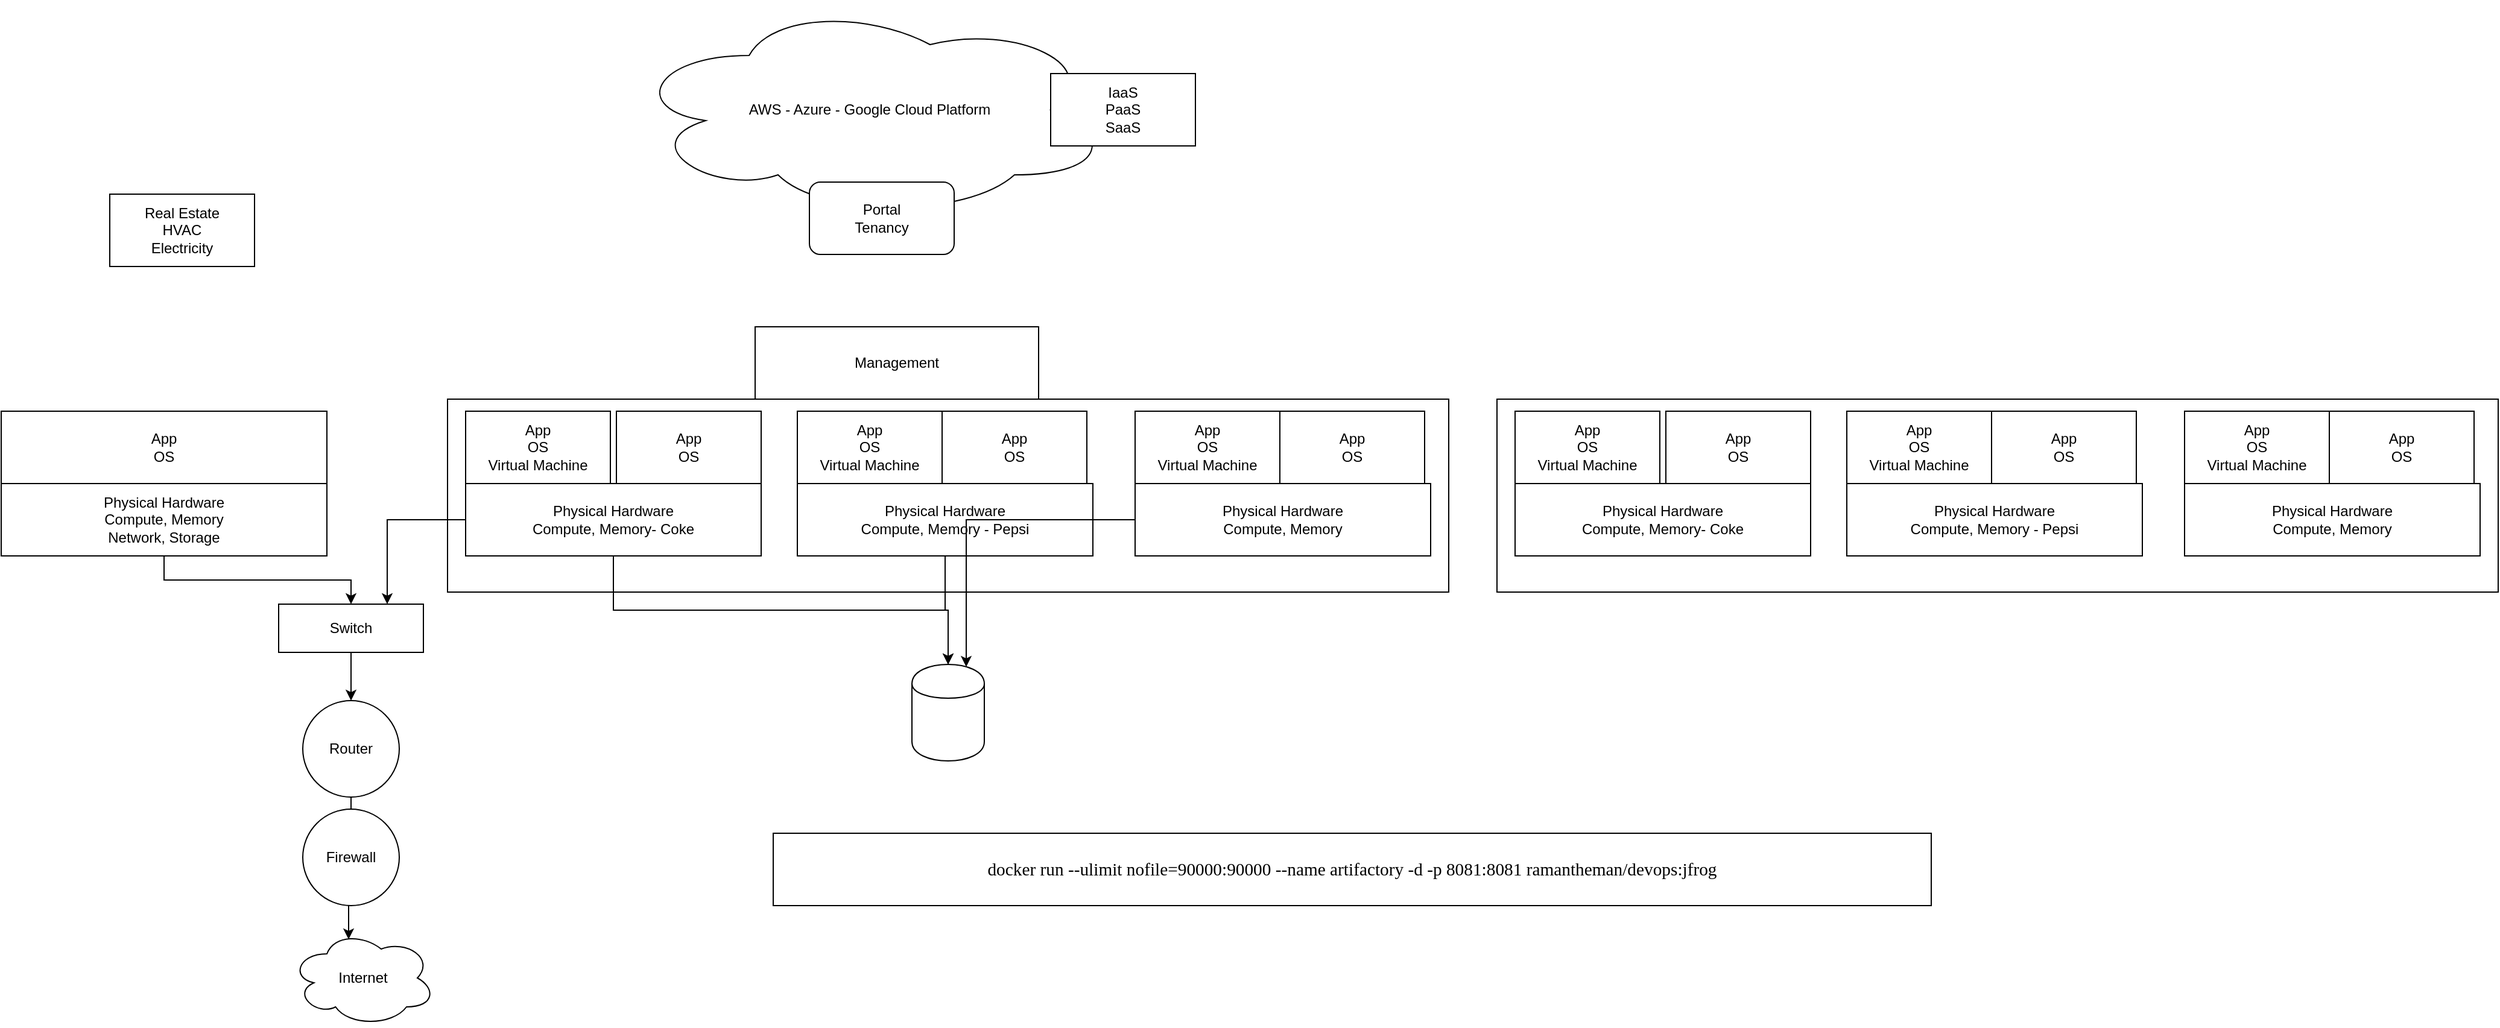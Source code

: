 <mxfile version="13.6.5" type="github" pages="6"><diagram id="hErUgA0OF6vV7PT3IgHR" name="Page-1"><mxGraphModel dx="2066" dy="1140" grid="1" gridSize="10" guides="1" tooltips="1" connect="1" arrows="1" fold="1" page="1" pageScale="1" pageWidth="850" pageHeight="1100" math="0" shadow="0"><root><mxCell id="0"/><mxCell id="1" parent="0"/><mxCell id="p-9dh515aPtFwTLgRzIb-23" value="" style="rounded=0;whiteSpace=wrap;html=1;" parent="1" vertex="1"><mxGeometry x="410" y="350" width="830" height="160" as="geometry"/></mxCell><mxCell id="p-9dh515aPtFwTLgRzIb-1" value="App&lt;br&gt;OS" style="rounded=0;whiteSpace=wrap;html=1;" parent="1" vertex="1"><mxGeometry x="40" y="360" width="270" height="60" as="geometry"/></mxCell><mxCell id="p-9dh515aPtFwTLgRzIb-10" style="edgeStyle=orthogonalEdgeStyle;rounded=0;orthogonalLoop=1;jettySize=auto;html=1;exitX=0.5;exitY=1;exitDx=0;exitDy=0;" parent="1" source="p-9dh515aPtFwTLgRzIb-2" target="p-9dh515aPtFwTLgRzIb-4" edge="1"><mxGeometry relative="1" as="geometry"/></mxCell><mxCell id="p-9dh515aPtFwTLgRzIb-2" value="Physical Hardware&lt;br&gt;Compute, Memory&lt;br&gt;Network, Storage" style="rounded=0;whiteSpace=wrap;html=1;" parent="1" vertex="1"><mxGeometry x="40" y="420" width="270" height="60" as="geometry"/></mxCell><mxCell id="p-9dh515aPtFwTLgRzIb-11" style="edgeStyle=orthogonalEdgeStyle;rounded=0;orthogonalLoop=1;jettySize=auto;html=1;entryX=0.75;entryY=0;entryDx=0;entryDy=0;" parent="1" source="p-9dh515aPtFwTLgRzIb-3" target="p-9dh515aPtFwTLgRzIb-4" edge="1"><mxGeometry relative="1" as="geometry"/></mxCell><mxCell id="p-9dh515aPtFwTLgRzIb-25" style="edgeStyle=orthogonalEdgeStyle;rounded=0;orthogonalLoop=1;jettySize=auto;html=1;exitX=0.5;exitY=1;exitDx=0;exitDy=0;" parent="1" source="p-9dh515aPtFwTLgRzIb-3" target="p-9dh515aPtFwTLgRzIb-24" edge="1"><mxGeometry relative="1" as="geometry"/></mxCell><mxCell id="p-9dh515aPtFwTLgRzIb-3" value="Physical Hardware&lt;br&gt;Compute, Memory- Coke" style="rounded=0;whiteSpace=wrap;html=1;" parent="1" vertex="1"><mxGeometry x="425" y="420" width="245" height="60" as="geometry"/></mxCell><mxCell id="p-9dh515aPtFwTLgRzIb-7" style="edgeStyle=orthogonalEdgeStyle;rounded=0;orthogonalLoop=1;jettySize=auto;html=1;exitX=0.5;exitY=1;exitDx=0;exitDy=0;entryX=0.5;entryY=0;entryDx=0;entryDy=0;" parent="1" source="p-9dh515aPtFwTLgRzIb-4" target="p-9dh515aPtFwTLgRzIb-5" edge="1"><mxGeometry relative="1" as="geometry"/></mxCell><mxCell id="p-9dh515aPtFwTLgRzIb-4" value="Switch" style="rounded=0;whiteSpace=wrap;html=1;" parent="1" vertex="1"><mxGeometry x="270" y="520" width="120" height="40" as="geometry"/></mxCell><mxCell id="p-9dh515aPtFwTLgRzIb-8" style="edgeStyle=orthogonalEdgeStyle;rounded=0;orthogonalLoop=1;jettySize=auto;html=1;exitX=0.5;exitY=1;exitDx=0;exitDy=0;entryX=0.4;entryY=0.1;entryDx=0;entryDy=0;entryPerimeter=0;" parent="1" source="p-9dh515aPtFwTLgRzIb-5" target="p-9dh515aPtFwTLgRzIb-6" edge="1"><mxGeometry relative="1" as="geometry"/></mxCell><mxCell id="p-9dh515aPtFwTLgRzIb-5" value="Router" style="ellipse;whiteSpace=wrap;html=1;aspect=fixed;" parent="1" vertex="1"><mxGeometry x="290" y="600" width="80" height="80" as="geometry"/></mxCell><mxCell id="p-9dh515aPtFwTLgRzIb-6" value="Internet" style="ellipse;shape=cloud;whiteSpace=wrap;html=1;" parent="1" vertex="1"><mxGeometry x="280" y="790" width="120" height="80" as="geometry"/></mxCell><mxCell id="p-9dh515aPtFwTLgRzIb-9" value="Firewall" style="ellipse;whiteSpace=wrap;html=1;aspect=fixed;" parent="1" vertex="1"><mxGeometry x="290" y="690" width="80" height="80" as="geometry"/></mxCell><mxCell id="p-9dh515aPtFwTLgRzIb-12" value="App&lt;br&gt;OS&lt;br&gt;Virtual Machine" style="rounded=0;whiteSpace=wrap;html=1;" parent="1" vertex="1"><mxGeometry x="425" y="360" width="120" height="60" as="geometry"/></mxCell><mxCell id="p-9dh515aPtFwTLgRzIb-14" value="App&lt;br&gt;OS" style="rounded=0;whiteSpace=wrap;html=1;" parent="1" vertex="1"><mxGeometry x="550" y="360" width="120" height="60" as="geometry"/></mxCell><mxCell id="p-9dh515aPtFwTLgRzIb-15" value="Real Estate&lt;br&gt;HVAC&lt;br&gt;Electricity" style="rounded=0;whiteSpace=wrap;html=1;" parent="1" vertex="1"><mxGeometry x="130" y="180" width="120" height="60" as="geometry"/></mxCell><mxCell id="p-9dh515aPtFwTLgRzIb-16" value="Management" style="rounded=0;whiteSpace=wrap;html=1;" parent="1" vertex="1"><mxGeometry x="665" y="290" width="235" height="60" as="geometry"/></mxCell><mxCell id="p-9dh515aPtFwTLgRzIb-26" style="edgeStyle=orthogonalEdgeStyle;rounded=0;orthogonalLoop=1;jettySize=auto;html=1;entryX=0.5;entryY=0;entryDx=0;entryDy=0;" parent="1" source="p-9dh515aPtFwTLgRzIb-17" target="p-9dh515aPtFwTLgRzIb-24" edge="1"><mxGeometry relative="1" as="geometry"/></mxCell><mxCell id="p-9dh515aPtFwTLgRzIb-17" value="Physical Hardware&lt;br&gt;Compute, Memory - Pepsi" style="rounded=0;whiteSpace=wrap;html=1;" parent="1" vertex="1"><mxGeometry x="700" y="420" width="245" height="60" as="geometry"/></mxCell><mxCell id="p-9dh515aPtFwTLgRzIb-18" value="App&lt;br&gt;OS&lt;br&gt;Virtual Machine" style="rounded=0;whiteSpace=wrap;html=1;" parent="1" vertex="1"><mxGeometry x="700" y="360" width="120" height="60" as="geometry"/></mxCell><mxCell id="p-9dh515aPtFwTLgRzIb-19" value="App&lt;br&gt;OS" style="rounded=0;whiteSpace=wrap;html=1;" parent="1" vertex="1"><mxGeometry x="820" y="360" width="120" height="60" as="geometry"/></mxCell><mxCell id="p-9dh515aPtFwTLgRzIb-27" style="edgeStyle=orthogonalEdgeStyle;rounded=0;orthogonalLoop=1;jettySize=auto;html=1;entryX=0.75;entryY=0.025;entryDx=0;entryDy=0;entryPerimeter=0;" parent="1" source="p-9dh515aPtFwTLgRzIb-20" target="p-9dh515aPtFwTLgRzIb-24" edge="1"><mxGeometry relative="1" as="geometry"/></mxCell><mxCell id="p-9dh515aPtFwTLgRzIb-20" value="Physical Hardware&lt;br&gt;Compute, Memory" style="rounded=0;whiteSpace=wrap;html=1;" parent="1" vertex="1"><mxGeometry x="980" y="420" width="245" height="60" as="geometry"/></mxCell><mxCell id="p-9dh515aPtFwTLgRzIb-21" value="App&lt;br&gt;OS&lt;br&gt;Virtual Machine" style="rounded=0;whiteSpace=wrap;html=1;" parent="1" vertex="1"><mxGeometry x="980" y="360" width="120" height="60" as="geometry"/></mxCell><mxCell id="p-9dh515aPtFwTLgRzIb-22" value="App&lt;br&gt;OS" style="rounded=0;whiteSpace=wrap;html=1;" parent="1" vertex="1"><mxGeometry x="1100" y="360" width="120" height="60" as="geometry"/></mxCell><mxCell id="p-9dh515aPtFwTLgRzIb-24" value="" style="shape=cylinder;whiteSpace=wrap;html=1;boundedLbl=1;backgroundOutline=1;" parent="1" vertex="1"><mxGeometry x="795" y="570" width="60" height="80" as="geometry"/></mxCell><mxCell id="p-9dh515aPtFwTLgRzIb-29" value="AWS - Azure - Google Cloud Platform" style="ellipse;shape=cloud;whiteSpace=wrap;html=1;" parent="1" vertex="1"><mxGeometry x="560" y="20" width="400" height="180" as="geometry"/></mxCell><mxCell id="p-9dh515aPtFwTLgRzIb-30" value="Portal&lt;br&gt;Tenancy" style="rounded=1;whiteSpace=wrap;html=1;" parent="1" vertex="1"><mxGeometry x="710" y="170" width="120" height="60" as="geometry"/></mxCell><mxCell id="p-9dh515aPtFwTLgRzIb-31" value="IaaS&lt;br&gt;PaaS&lt;br&gt;SaaS" style="rounded=0;whiteSpace=wrap;html=1;" parent="1" vertex="1"><mxGeometry x="910" y="80" width="120" height="60" as="geometry"/></mxCell><mxCell id="p-9dh515aPtFwTLgRzIb-32" value="" style="rounded=0;whiteSpace=wrap;html=1;" parent="1" vertex="1"><mxGeometry x="1280" y="350" width="830" height="160" as="geometry"/></mxCell><mxCell id="p-9dh515aPtFwTLgRzIb-33" value="Physical Hardware&lt;br&gt;Compute, Memory- Coke" style="rounded=0;whiteSpace=wrap;html=1;" parent="1" vertex="1"><mxGeometry x="1295" y="420" width="245" height="60" as="geometry"/></mxCell><mxCell id="p-9dh515aPtFwTLgRzIb-34" value="App&lt;br&gt;OS&lt;br&gt;Virtual Machine" style="rounded=0;whiteSpace=wrap;html=1;" parent="1" vertex="1"><mxGeometry x="1295" y="360" width="120" height="60" as="geometry"/></mxCell><mxCell id="p-9dh515aPtFwTLgRzIb-35" value="App&lt;br&gt;OS" style="rounded=0;whiteSpace=wrap;html=1;" parent="1" vertex="1"><mxGeometry x="1420" y="360" width="120" height="60" as="geometry"/></mxCell><mxCell id="p-9dh515aPtFwTLgRzIb-36" value="Physical Hardware&lt;br&gt;Compute, Memory - Pepsi" style="rounded=0;whiteSpace=wrap;html=1;" parent="1" vertex="1"><mxGeometry x="1570" y="420" width="245" height="60" as="geometry"/></mxCell><mxCell id="p-9dh515aPtFwTLgRzIb-37" value="App&lt;br&gt;OS&lt;br&gt;Virtual Machine" style="rounded=0;whiteSpace=wrap;html=1;" parent="1" vertex="1"><mxGeometry x="1570" y="360" width="120" height="60" as="geometry"/></mxCell><mxCell id="p-9dh515aPtFwTLgRzIb-38" value="App&lt;br&gt;OS" style="rounded=0;whiteSpace=wrap;html=1;" parent="1" vertex="1"><mxGeometry x="1690" y="360" width="120" height="60" as="geometry"/></mxCell><mxCell id="p-9dh515aPtFwTLgRzIb-39" value="Physical Hardware&lt;br&gt;Compute, Memory" style="rounded=0;whiteSpace=wrap;html=1;" parent="1" vertex="1"><mxGeometry x="1850" y="420" width="245" height="60" as="geometry"/></mxCell><mxCell id="p-9dh515aPtFwTLgRzIb-40" value="App&lt;br&gt;OS&lt;br&gt;Virtual Machine" style="rounded=0;whiteSpace=wrap;html=1;" parent="1" vertex="1"><mxGeometry x="1850" y="360" width="120" height="60" as="geometry"/></mxCell><mxCell id="p-9dh515aPtFwTLgRzIb-41" value="App&lt;br&gt;OS" style="rounded=0;whiteSpace=wrap;html=1;" parent="1" vertex="1"><mxGeometry x="1970" y="360" width="120" height="60" as="geometry"/></mxCell><mxCell id="p-9dh515aPtFwTLgRzIb-43" value="&lt;span style=&quot;font-family: &amp;#34;calibri&amp;#34; ; font-size: 14.667px&quot;&gt;docker&amp;nbsp;&lt;/span&gt;&lt;span style=&quot;font-family: &amp;#34;calibri&amp;#34; ; font-size: 14.667px&quot;&gt;run --ulimit nofile=90000:90000 --name artifactory -d -p 8081:8081&amp;nbsp;&lt;/span&gt;&lt;span style=&quot;font-family: &amp;#34;calibri&amp;#34; ; font-size: 14.667px&quot;&gt;ramantheman/devops:jfrog&lt;/span&gt;" style="rounded=0;whiteSpace=wrap;html=1;" parent="1" vertex="1"><mxGeometry x="680" y="710" width="960" height="60" as="geometry"/></mxCell></root></mxGraphModel></diagram><diagram id="g-gGPq0TdFqWkn8lcDq0" name="Page-2"><mxGraphModel dx="2560" dy="1054" grid="1" gridSize="10" guides="1" tooltips="1" connect="1" arrows="1" fold="1" page="1" pageScale="1" pageWidth="850" pageHeight="1100" math="0" shadow="0"><root><mxCell id="YbTj4YX2dYeVcHhDpEvQ-0"/><mxCell id="YbTj4YX2dYeVcHhDpEvQ-1" parent="YbTj4YX2dYeVcHhDpEvQ-0"/><mxCell id="iGESJV-RB1X6hPxw5xIK-0" style="edgeStyle=orthogonalEdgeStyle;rounded=0;orthogonalLoop=1;jettySize=auto;html=1;entryX=0.875;entryY=0.5;entryDx=0;entryDy=0;entryPerimeter=0;" parent="YbTj4YX2dYeVcHhDpEvQ-1" source="YbTj4YX2dYeVcHhDpEvQ-36" target="BYOV5wRP17m5B83MlhJc-16" edge="1"><mxGeometry relative="1" as="geometry"/></mxCell><mxCell id="YbTj4YX2dYeVcHhDpEvQ-36" value="&lt;br&gt;&lt;br&gt;&lt;br&gt;Blueprint&lt;br&gt;&lt;br&gt;&lt;br&gt;&lt;br&gt;&lt;br&gt;&lt;br&gt;&lt;br&gt;&lt;br&gt;&lt;br&gt;&lt;br&gt;&lt;br&gt;&lt;br&gt;&lt;br&gt;&lt;br&gt;&lt;br&gt;&lt;br&gt;&lt;br&gt;&lt;br&gt;&lt;br&gt;&lt;br&gt;&lt;br&gt;&lt;br&gt;" style="rounded=0;whiteSpace=wrap;html=1;" parent="YbTj4YX2dYeVcHhDpEvQ-1" vertex="1"><mxGeometry x="-80" y="230" width="710" height="290" as="geometry"/></mxCell><mxCell id="YbTj4YX2dYeVcHhDpEvQ-10" style="edgeStyle=orthogonalEdgeStyle;rounded=0;orthogonalLoop=1;jettySize=auto;html=1;" parent="YbTj4YX2dYeVcHhDpEvQ-1" source="YbTj4YX2dYeVcHhDpEvQ-2" target="YbTj4YX2dYeVcHhDpEvQ-5" edge="1"><mxGeometry relative="1" as="geometry"/></mxCell><mxCell id="YbTj4YX2dYeVcHhDpEvQ-2" value="Physical Server" style="rounded=0;whiteSpace=wrap;html=1;" parent="YbTj4YX2dYeVcHhDpEvQ-1" vertex="1"><mxGeometry x="160" y="520" width="210" height="60" as="geometry"/></mxCell><mxCell id="YbTj4YX2dYeVcHhDpEvQ-3" value="Hypervisor (ESXi, KVM, Hyper-V)&lt;br&gt;&lt;br&gt;&lt;br&gt;&lt;br&gt;&lt;br&gt;&lt;br&gt;" style="rounded=0;whiteSpace=wrap;html=1;" parent="YbTj4YX2dYeVcHhDpEvQ-1" vertex="1"><mxGeometry x="70" y="390" width="390" height="130" as="geometry"/></mxCell><mxCell id="YbTj4YX2dYeVcHhDpEvQ-13" style="edgeStyle=orthogonalEdgeStyle;rounded=0;orthogonalLoop=1;jettySize=auto;html=1;entryX=0.5;entryY=0;entryDx=0;entryDy=0;" parent="YbTj4YX2dYeVcHhDpEvQ-1" source="YbTj4YX2dYeVcHhDpEvQ-4" target="YbTj4YX2dYeVcHhDpEvQ-9" edge="1"><mxGeometry relative="1" as="geometry"/></mxCell><mxCell id="YbTj4YX2dYeVcHhDpEvQ-21" style="edgeStyle=orthogonalEdgeStyle;rounded=0;orthogonalLoop=1;jettySize=auto;html=1;exitX=1;exitY=0.5;exitDx=0;exitDy=0;entryX=0;entryY=0.5;entryDx=0;entryDy=0;" parent="YbTj4YX2dYeVcHhDpEvQ-1" source="YbTj4YX2dYeVcHhDpEvQ-4" target="YbTj4YX2dYeVcHhDpEvQ-11" edge="1"><mxGeometry relative="1" as="geometry"/></mxCell><mxCell id="YbTj4YX2dYeVcHhDpEvQ-23" style="edgeStyle=orthogonalEdgeStyle;rounded=0;orthogonalLoop=1;jettySize=auto;html=1;exitX=0.5;exitY=0;exitDx=0;exitDy=0;entryX=0.558;entryY=-0.011;entryDx=0;entryDy=0;entryPerimeter=0;" parent="YbTj4YX2dYeVcHhDpEvQ-1" source="YbTj4YX2dYeVcHhDpEvQ-4" target="YbTj4YX2dYeVcHhDpEvQ-12" edge="1"><mxGeometry relative="1" as="geometry"/></mxCell><mxCell id="YbTj4YX2dYeVcHhDpEvQ-4" value="Web VM&lt;br&gt;&lt;br&gt;VLAN 10" style="rounded=0;whiteSpace=wrap;html=1;" parent="YbTj4YX2dYeVcHhDpEvQ-1" vertex="1"><mxGeometry x="50" y="280" width="120" height="90" as="geometry"/></mxCell><mxCell id="YbTj4YX2dYeVcHhDpEvQ-7" style="edgeStyle=orthogonalEdgeStyle;rounded=0;orthogonalLoop=1;jettySize=auto;html=1;exitX=0.5;exitY=1;exitDx=0;exitDy=0;entryX=0.5;entryY=0;entryDx=0;entryDy=0;" parent="YbTj4YX2dYeVcHhDpEvQ-1" source="YbTj4YX2dYeVcHhDpEvQ-5" target="YbTj4YX2dYeVcHhDpEvQ-6" edge="1"><mxGeometry relative="1" as="geometry"/></mxCell><mxCell id="YbTj4YX2dYeVcHhDpEvQ-5" value="Physical Switch" style="rounded=0;whiteSpace=wrap;html=1;" parent="YbTj4YX2dYeVcHhDpEvQ-1" vertex="1"><mxGeometry x="160" y="630" width="420" height="60" as="geometry"/></mxCell><mxCell id="YbTj4YX2dYeVcHhDpEvQ-6" value="Router&lt;br&gt;FW Module" style="ellipse;whiteSpace=wrap;html=1;aspect=fixed;" parent="YbTj4YX2dYeVcHhDpEvQ-1" vertex="1"><mxGeometry x="330" y="730" width="80" height="80" as="geometry"/></mxCell><mxCell id="YbTj4YX2dYeVcHhDpEvQ-19" style="edgeStyle=orthogonalEdgeStyle;rounded=0;orthogonalLoop=1;jettySize=auto;html=1;exitX=0.5;exitY=0;exitDx=0;exitDy=0;entryX=0.5;entryY=1;entryDx=0;entryDy=0;" parent="YbTj4YX2dYeVcHhDpEvQ-1" source="YbTj4YX2dYeVcHhDpEvQ-8" target="YbTj4YX2dYeVcHhDpEvQ-6" edge="1"><mxGeometry relative="1" as="geometry"/></mxCell><mxCell id="YbTj4YX2dYeVcHhDpEvQ-26" style="edgeStyle=orthogonalEdgeStyle;rounded=0;orthogonalLoop=1;jettySize=auto;html=1;" parent="YbTj4YX2dYeVcHhDpEvQ-1" source="YbTj4YX2dYeVcHhDpEvQ-8" target="YbTj4YX2dYeVcHhDpEvQ-25" edge="1"><mxGeometry relative="1" as="geometry"/></mxCell><mxCell id="YbTj4YX2dYeVcHhDpEvQ-8" value="Firewall" style="ellipse;whiteSpace=wrap;html=1;aspect=fixed;" parent="YbTj4YX2dYeVcHhDpEvQ-1" vertex="1"><mxGeometry x="330" y="840" width="80" height="80" as="geometry"/></mxCell><mxCell id="YbTj4YX2dYeVcHhDpEvQ-9" value="vSwitches&lt;br&gt;VLANs" style="rounded=0;whiteSpace=wrap;html=1;" parent="YbTj4YX2dYeVcHhDpEvQ-1" vertex="1"><mxGeometry x="120" y="450" width="120" height="60" as="geometry"/></mxCell><mxCell id="YbTj4YX2dYeVcHhDpEvQ-15" style="edgeStyle=orthogonalEdgeStyle;rounded=0;orthogonalLoop=1;jettySize=auto;html=1;entryX=0.75;entryY=0;entryDx=0;entryDy=0;" parent="YbTj4YX2dYeVcHhDpEvQ-1" source="YbTj4YX2dYeVcHhDpEvQ-11" target="YbTj4YX2dYeVcHhDpEvQ-9" edge="1"><mxGeometry relative="1" as="geometry"/></mxCell><mxCell id="YbTj4YX2dYeVcHhDpEvQ-22" style="edgeStyle=orthogonalEdgeStyle;rounded=0;orthogonalLoop=1;jettySize=auto;html=1;exitX=1;exitY=0.5;exitDx=0;exitDy=0;entryX=0;entryY=0.5;entryDx=0;entryDy=0;" parent="YbTj4YX2dYeVcHhDpEvQ-1" source="YbTj4YX2dYeVcHhDpEvQ-11" target="YbTj4YX2dYeVcHhDpEvQ-12" edge="1"><mxGeometry relative="1" as="geometry"/></mxCell><mxCell id="YbTj4YX2dYeVcHhDpEvQ-11" value="App VM&lt;br&gt;&lt;br&gt;VLAN 11" style="rounded=0;whiteSpace=wrap;html=1;" parent="YbTj4YX2dYeVcHhDpEvQ-1" vertex="1"><mxGeometry x="210" y="290" width="120" height="90" as="geometry"/></mxCell><mxCell id="YbTj4YX2dYeVcHhDpEvQ-12" value="DB VM&lt;br&gt;&lt;br&gt;VLAN 12" style="rounded=0;whiteSpace=wrap;html=1;" parent="YbTj4YX2dYeVcHhDpEvQ-1" vertex="1"><mxGeometry x="360" y="290" width="120" height="90" as="geometry"/></mxCell><mxCell id="YbTj4YX2dYeVcHhDpEvQ-17" style="edgeStyle=orthogonalEdgeStyle;rounded=0;orthogonalLoop=1;jettySize=auto;html=1;entryX=0.5;entryY=1;entryDx=0;entryDy=0;" parent="YbTj4YX2dYeVcHhDpEvQ-1" source="YbTj4YX2dYeVcHhDpEvQ-16" target="YbTj4YX2dYeVcHhDpEvQ-8" edge="1"><mxGeometry relative="1" as="geometry"/></mxCell><mxCell id="YbTj4YX2dYeVcHhDpEvQ-16" value="Users&lt;br&gt;&lt;br&gt;VLAN 13" style="rounded=0;whiteSpace=wrap;html=1;" parent="YbTj4YX2dYeVcHhDpEvQ-1" vertex="1"><mxGeometry x="110" y="990" width="120" height="60" as="geometry"/></mxCell><mxCell id="YbTj4YX2dYeVcHhDpEvQ-24" value="X" style="text;html=1;strokeColor=none;fillColor=none;align=center;verticalAlign=middle;whiteSpace=wrap;rounded=0;" parent="YbTj4YX2dYeVcHhDpEvQ-1" vertex="1"><mxGeometry x="270" y="260" width="40" height="20" as="geometry"/></mxCell><mxCell id="YbTj4YX2dYeVcHhDpEvQ-25" value="Internet" style="ellipse;shape=cloud;whiteSpace=wrap;html=1;" parent="YbTj4YX2dYeVcHhDpEvQ-1" vertex="1"><mxGeometry x="570" y="870" width="120" height="80" as="geometry"/></mxCell><mxCell id="YbTj4YX2dYeVcHhDpEvQ-28" style="edgeStyle=orthogonalEdgeStyle;rounded=0;orthogonalLoop=1;jettySize=auto;html=1;entryX=0.55;entryY=0.95;entryDx=0;entryDy=0;entryPerimeter=0;" parent="YbTj4YX2dYeVcHhDpEvQ-1" source="YbTj4YX2dYeVcHhDpEvQ-27" target="YbTj4YX2dYeVcHhDpEvQ-25" edge="1"><mxGeometry relative="1" as="geometry"/></mxCell><mxCell id="YbTj4YX2dYeVcHhDpEvQ-27" value="External Users" style="rounded=0;whiteSpace=wrap;html=1;" parent="YbTj4YX2dYeVcHhDpEvQ-1" vertex="1"><mxGeometry x="610" y="1030" width="120" height="60" as="geometry"/></mxCell><mxCell id="YbTj4YX2dYeVcHhDpEvQ-29" value="VLAN 10 - VLAN 11 - allow port#1589&lt;br&gt;VLAN 11 - VLAN 12 - allow port#sql&lt;br&gt;VLAN 10 - VLAN 12 - no access&lt;br&gt;VLAN 13 - VLAN 10 - 80/443 - allow&lt;br&gt;any user - VLAN 10 - 80/443 - allow&lt;br&gt;any to any - deny" style="text;html=1;strokeColor=none;fillColor=none;align=center;verticalAlign=middle;whiteSpace=wrap;rounded=0;" parent="YbTj4YX2dYeVcHhDpEvQ-1" vertex="1"><mxGeometry x="450" y="720" width="320" height="100" as="geometry"/></mxCell><mxCell id="YbTj4YX2dYeVcHhDpEvQ-31" style="edgeStyle=orthogonalEdgeStyle;rounded=0;orthogonalLoop=1;jettySize=auto;html=1;" parent="YbTj4YX2dYeVcHhDpEvQ-1" source="YbTj4YX2dYeVcHhDpEvQ-30" edge="1"><mxGeometry relative="1" as="geometry"><mxPoint x="370" y="930" as="targetPoint"/></mxGeometry></mxCell><mxCell id="YbTj4YX2dYeVcHhDpEvQ-30" value="Developers&lt;br&gt;&lt;br&gt;VLAN 14" style="rounded=0;whiteSpace=wrap;html=1;" parent="YbTj4YX2dYeVcHhDpEvQ-1" vertex="1"><mxGeometry x="110" y="1070" width="120" height="60" as="geometry"/></mxCell><mxCell id="YbTj4YX2dYeVcHhDpEvQ-33" style="edgeStyle=orthogonalEdgeStyle;rounded=0;orthogonalLoop=1;jettySize=auto;html=1;entryX=1;entryY=0.5;entryDx=0;entryDy=0;" parent="YbTj4YX2dYeVcHhDpEvQ-1" source="YbTj4YX2dYeVcHhDpEvQ-32" target="YbTj4YX2dYeVcHhDpEvQ-9" edge="1"><mxGeometry relative="1" as="geometry"/></mxCell><mxCell id="YbTj4YX2dYeVcHhDpEvQ-32" value="vRouter" style="ellipse;whiteSpace=wrap;html=1;aspect=fixed;" parent="YbTj4YX2dYeVcHhDpEvQ-1" vertex="1"><mxGeometry x="270" y="450" width="60" height="60" as="geometry"/></mxCell><mxCell id="YbTj4YX2dYeVcHhDpEvQ-35" style="edgeStyle=orthogonalEdgeStyle;rounded=0;orthogonalLoop=1;jettySize=auto;html=1;entryX=1;entryY=0.5;entryDx=0;entryDy=0;" parent="YbTj4YX2dYeVcHhDpEvQ-1" source="YbTj4YX2dYeVcHhDpEvQ-34" target="YbTj4YX2dYeVcHhDpEvQ-32" edge="1"><mxGeometry relative="1" as="geometry"/></mxCell><mxCell id="YbTj4YX2dYeVcHhDpEvQ-34" value="vFirewall" style="ellipse;whiteSpace=wrap;html=1;aspect=fixed;" parent="YbTj4YX2dYeVcHhDpEvQ-1" vertex="1"><mxGeometry x="360" y="450" width="60" height="60" as="geometry"/></mxCell><mxCell id="YbTj4YX2dYeVcHhDpEvQ-38" value="" style="shape=cylinder;whiteSpace=wrap;html=1;boundedLbl=1;backgroundOutline=1;" parent="YbTj4YX2dYeVcHhDpEvQ-1" vertex="1"><mxGeometry x="530" y="335" width="60" height="80" as="geometry"/></mxCell><mxCell id="BYOV5wRP17m5B83MlhJc-0" value="Automation" style="rounded=0;whiteSpace=wrap;html=1;" parent="YbTj4YX2dYeVcHhDpEvQ-1" vertex="1"><mxGeometry x="-80" y="150" width="710" height="60" as="geometry"/></mxCell><mxCell id="BYOV5wRP17m5B83MlhJc-2" value="Web VM&lt;br&gt;&lt;br&gt;VLAN 10" style="rounded=0;whiteSpace=wrap;html=1;" parent="YbTj4YX2dYeVcHhDpEvQ-1" vertex="1"><mxGeometry x="-40" y="260" width="120" height="90" as="geometry"/></mxCell><mxCell id="BYOV5wRP17m5B83MlhJc-3" value="LB" style="ellipse;whiteSpace=wrap;html=1;aspect=fixed;" parent="YbTj4YX2dYeVcHhDpEvQ-1" vertex="1"><mxGeometry x="-10" y="380" width="80" height="80" as="geometry"/></mxCell><mxCell id="BYOV5wRP17m5B83MlhJc-7" style="edgeStyle=orthogonalEdgeStyle;rounded=0;orthogonalLoop=1;jettySize=auto;html=1;exitX=0.5;exitY=0;exitDx=0;exitDy=0;entryX=0.208;entryY=0.8;entryDx=0;entryDy=0;entryPerimeter=0;" parent="YbTj4YX2dYeVcHhDpEvQ-1" source="BYOV5wRP17m5B83MlhJc-4" target="BYOV5wRP17m5B83MlhJc-5" edge="1"><mxGeometry relative="1" as="geometry"/></mxCell><mxCell id="BYOV5wRP17m5B83MlhJc-4" value="Onprem" style="rounded=0;whiteSpace=wrap;html=1;" parent="YbTj4YX2dYeVcHhDpEvQ-1" vertex="1"><mxGeometry x="-400" y="740" width="120" height="60" as="geometry"/></mxCell><mxCell id="BYOV5wRP17m5B83MlhJc-6" style="edgeStyle=orthogonalEdgeStyle;rounded=0;orthogonalLoop=1;jettySize=auto;html=1;exitX=0.55;exitY=0.95;exitDx=0;exitDy=0;exitPerimeter=0;" parent="YbTj4YX2dYeVcHhDpEvQ-1" source="BYOV5wRP17m5B83MlhJc-5" target="BYOV5wRP17m5B83MlhJc-4" edge="1"><mxGeometry relative="1" as="geometry"/></mxCell><mxCell id="BYOV5wRP17m5B83MlhJc-5" value="VMC on AWS" style="ellipse;shape=cloud;whiteSpace=wrap;html=1;" parent="YbTj4YX2dYeVcHhDpEvQ-1" vertex="1"><mxGeometry x="-400" y="520" width="130" height="100" as="geometry"/></mxCell><mxCell id="BYOV5wRP17m5B83MlhJc-8" value="SDDC&lt;br&gt;&lt;br&gt;ESXi (C, M)&lt;br&gt;NSX (N/S)&lt;br&gt;vSAN&lt;br&gt;Automation&lt;br&gt;Operations&lt;br&gt;Cost/Compliance&lt;br&gt;&lt;br&gt;Digital Workspace&lt;br&gt;Network&lt;br&gt;Modern Apps&lt;br&gt;Security&lt;br&gt;" style="rounded=0;whiteSpace=wrap;html=1;" parent="YbTj4YX2dYeVcHhDpEvQ-1" vertex="1"><mxGeometry x="-420" y="970" width="370" height="260" as="geometry"/></mxCell><mxCell id="BYOV5wRP17m5B83MlhJc-9" value="IaaS" style="rounded=0;whiteSpace=wrap;html=1;" parent="YbTj4YX2dYeVcHhDpEvQ-1" vertex="1"><mxGeometry x="930" y="275" width="120" height="60" as="geometry"/></mxCell><mxCell id="BYOV5wRP17m5B83MlhJc-10" value="PaaS" style="rounded=0;whiteSpace=wrap;html=1;" parent="YbTj4YX2dYeVcHhDpEvQ-1" vertex="1"><mxGeometry x="1070" y="275" width="120" height="60" as="geometry"/></mxCell><mxCell id="BYOV5wRP17m5B83MlhJc-11" value="SaaS" style="rounded=0;whiteSpace=wrap;html=1;" parent="YbTj4YX2dYeVcHhDpEvQ-1" vertex="1"><mxGeometry x="1210" y="275" width="120" height="60" as="geometry"/></mxCell><mxCell id="BYOV5wRP17m5B83MlhJc-12" value="CaaS" style="rounded=0;whiteSpace=wrap;html=1;" parent="YbTj4YX2dYeVcHhDpEvQ-1" vertex="1"><mxGeometry x="240" y="20" width="120" height="60" as="geometry"/></mxCell><mxCell id="BYOV5wRP17m5B83MlhJc-13" value="KaaS" style="rounded=0;whiteSpace=wrap;html=1;" parent="YbTj4YX2dYeVcHhDpEvQ-1" vertex="1"><mxGeometry x="400" y="20" width="120" height="60" as="geometry"/></mxCell><mxCell id="BYOV5wRP17m5B83MlhJc-14" value="XaaS" style="rounded=0;whiteSpace=wrap;html=1;" parent="YbTj4YX2dYeVcHhDpEvQ-1" vertex="1"><mxGeometry x="550" y="20" width="120" height="60" as="geometry"/></mxCell><mxCell id="BYOV5wRP17m5B83MlhJc-15" value="Private&lt;br&gt;Public&lt;br&gt;Hybrid" style="rounded=0;whiteSpace=wrap;html=1;" parent="YbTj4YX2dYeVcHhDpEvQ-1" vertex="1"><mxGeometry x="-350" y="130" width="120" height="60" as="geometry"/></mxCell><mxCell id="BYOV5wRP17m5B83MlhJc-16" value="Hybrid Cloud" style="ellipse;shape=cloud;whiteSpace=wrap;html=1;" parent="YbTj4YX2dYeVcHhDpEvQ-1" vertex="1"><mxGeometry x="-360" y="295" width="310" height="175" as="geometry"/></mxCell><mxCell id="BYOV5wRP17m5B83MlhJc-17" value="Hardware" style="rounded=0;whiteSpace=wrap;html=1;fillColor=#FFE6CC;" parent="YbTj4YX2dYeVcHhDpEvQ-1" vertex="1"><mxGeometry x="930" y="600" width="120" height="60" as="geometry"/></mxCell><mxCell id="BYOV5wRP17m5B83MlhJc-18" value="OS" style="rounded=0;whiteSpace=wrap;html=1;fillColor=#FFE6CC;" parent="YbTj4YX2dYeVcHhDpEvQ-1" vertex="1"><mxGeometry x="930" y="540" width="120" height="60" as="geometry"/></mxCell><mxCell id="BYOV5wRP17m5B83MlhJc-19" value="Runtime" style="rounded=0;whiteSpace=wrap;html=1;" parent="YbTj4YX2dYeVcHhDpEvQ-1" vertex="1"><mxGeometry x="930" y="480" width="120" height="60" as="geometry"/></mxCell><mxCell id="BYOV5wRP17m5B83MlhJc-20" value="Application" style="rounded=0;whiteSpace=wrap;html=1;" parent="YbTj4YX2dYeVcHhDpEvQ-1" vertex="1"><mxGeometry x="930" y="420" width="120" height="60" as="geometry"/></mxCell><mxCell id="BYOV5wRP17m5B83MlhJc-21" value="Hardware" style="rounded=0;whiteSpace=wrap;html=1;fillColor=#FFE6CC;" parent="YbTj4YX2dYeVcHhDpEvQ-1" vertex="1"><mxGeometry x="1070" y="600" width="120" height="60" as="geometry"/></mxCell><mxCell id="BYOV5wRP17m5B83MlhJc-22" value="OS" style="rounded=0;whiteSpace=wrap;html=1;fillColor=#FFE6CC;" parent="YbTj4YX2dYeVcHhDpEvQ-1" vertex="1"><mxGeometry x="1070" y="540" width="120" height="60" as="geometry"/></mxCell><mxCell id="BYOV5wRP17m5B83MlhJc-23" value="Runtime" style="rounded=0;whiteSpace=wrap;html=1;fillColor=#FFE6CC;" parent="YbTj4YX2dYeVcHhDpEvQ-1" vertex="1"><mxGeometry x="1070" y="480" width="120" height="60" as="geometry"/></mxCell><mxCell id="BYOV5wRP17m5B83MlhJc-24" value="Application" style="rounded=0;whiteSpace=wrap;html=1;" parent="YbTj4YX2dYeVcHhDpEvQ-1" vertex="1"><mxGeometry x="1070" y="420" width="120" height="60" as="geometry"/></mxCell><mxCell id="BYOV5wRP17m5B83MlhJc-25" value="Hardware" style="rounded=0;whiteSpace=wrap;html=1;fillColor=#FFE6CC;" parent="YbTj4YX2dYeVcHhDpEvQ-1" vertex="1"><mxGeometry x="1210" y="600" width="120" height="60" as="geometry"/></mxCell><mxCell id="BYOV5wRP17m5B83MlhJc-26" value="OS" style="rounded=0;whiteSpace=wrap;html=1;fillColor=#FFE6CC;" parent="YbTj4YX2dYeVcHhDpEvQ-1" vertex="1"><mxGeometry x="1210" y="540" width="120" height="60" as="geometry"/></mxCell><mxCell id="BYOV5wRP17m5B83MlhJc-27" value="Runtime" style="rounded=0;whiteSpace=wrap;html=1;fillColor=#FFE6CC;" parent="YbTj4YX2dYeVcHhDpEvQ-1" vertex="1"><mxGeometry x="1210" y="480" width="120" height="60" as="geometry"/></mxCell><mxCell id="BYOV5wRP17m5B83MlhJc-28" value="Application" style="rounded=0;whiteSpace=wrap;html=1;fillColor=#FFE6CC;" parent="YbTj4YX2dYeVcHhDpEvQ-1" vertex="1"><mxGeometry x="1210" y="420" width="120" height="60" as="geometry"/></mxCell><mxCell id="BYOV5wRP17m5B83MlhJc-33" value="Data" style="rounded=0;whiteSpace=wrap;html=1;" parent="YbTj4YX2dYeVcHhDpEvQ-1" vertex="1"><mxGeometry x="930" y="360" width="120" height="60" as="geometry"/></mxCell><mxCell id="BYOV5wRP17m5B83MlhJc-34" value="Data" style="rounded=0;whiteSpace=wrap;html=1;" parent="YbTj4YX2dYeVcHhDpEvQ-1" vertex="1"><mxGeometry x="1070" y="360" width="120" height="60" as="geometry"/></mxCell><mxCell id="BYOV5wRP17m5B83MlhJc-35" value="Data" style="rounded=0;whiteSpace=wrap;html=1;" parent="YbTj4YX2dYeVcHhDpEvQ-1" vertex="1"><mxGeometry x="1210" y="360" width="120" height="60" as="geometry"/></mxCell><mxCell id="iGESJV-RB1X6hPxw5xIK-2" style="edgeStyle=orthogonalEdgeStyle;rounded=0;orthogonalLoop=1;jettySize=auto;html=1;entryX=0.4;entryY=0.1;entryDx=0;entryDy=0;entryPerimeter=0;" parent="YbTj4YX2dYeVcHhDpEvQ-1" source="iGESJV-RB1X6hPxw5xIK-1" target="BYOV5wRP17m5B83MlhJc-16" edge="1"><mxGeometry relative="1" as="geometry"/></mxCell><mxCell id="iGESJV-RB1X6hPxw5xIK-1" value="AWS" style="ellipse;shape=cloud;whiteSpace=wrap;html=1;" parent="YbTj4YX2dYeVcHhDpEvQ-1" vertex="1"><mxGeometry x="-450" y="220" width="130" height="100" as="geometry"/></mxCell></root></mxGraphModel></diagram><diagram id="2qNnJl8_R9Qyqy8NKuKG" name="Page-3"><mxGraphModel dx="1710" dy="1054" grid="1" gridSize="10" guides="1" tooltips="1" connect="1" arrows="1" fold="1" page="1" pageScale="1" pageWidth="850" pageHeight="1100" math="0" shadow="0"><root><mxCell id="hnJuV2cJAh2ou8iVJb2s-0"/><mxCell id="hnJuV2cJAh2ou8iVJb2s-1" parent="hnJuV2cJAh2ou8iVJb2s-0"/><mxCell id="Il0CmD9WFoQDaD1rZOWT-0" value="Org" style="rounded=0;whiteSpace=wrap;html=1;fillColor=#FFFFFF;" parent="hnJuV2cJAh2ou8iVJb2s-1" vertex="1"><mxGeometry x="120" y="240" width="120" height="60" as="geometry"/></mxCell><mxCell id="G8VKl-LFsdQ81HAOY0-x-0" value="User Laptop" style="rounded=0;whiteSpace=wrap;html=1;fillColor=#FFFFFF;" parent="hnJuV2cJAh2ou8iVJb2s-1" vertex="1"><mxGeometry x="130" y="550" width="120" height="60" as="geometry"/></mxCell><mxCell id="G8VKl-LFsdQ81HAOY0-x-3" value="Internet" style="ellipse;shape=cloud;whiteSpace=wrap;html=1;fillColor=#FFFFFF;" parent="hnJuV2cJAh2ou8iVJb2s-1" vertex="1"><mxGeometry x="160" y="400" width="120" height="80" as="geometry"/></mxCell><mxCell id="G8VKl-LFsdQ81HAOY0-x-4" value="Web" style="rounded=0;whiteSpace=wrap;html=1;fillColor=#FFFFFF;" parent="hnJuV2cJAh2ou8iVJb2s-1" vertex="1"><mxGeometry x="230" y="220" width="120" height="60" as="geometry"/></mxCell><mxCell id="G8VKl-LFsdQ81HAOY0-x-5" value="VDI" style="rounded=0;whiteSpace=wrap;html=1;fillColor=#FFFFFF;" parent="hnJuV2cJAh2ou8iVJb2s-1" vertex="1"><mxGeometry x="50" y="140" width="120" height="100" as="geometry"/></mxCell><mxCell id="G8VKl-LFsdQ81HAOY0-x-6" value="VPN" style="rounded=0;whiteSpace=wrap;html=1;fillColor=#FFFFFF;" parent="hnJuV2cJAh2ou8iVJb2s-1" vertex="1"><mxGeometry x="120" y="310" width="120" height="50" as="geometry"/></mxCell><mxCell id="G8VKl-LFsdQ81HAOY0-x-7" value="Org2" style="rounded=0;whiteSpace=wrap;html=1;fillColor=#FFFFFF;" parent="hnJuV2cJAh2ou8iVJb2s-1" vertex="1"><mxGeometry x="400" y="540" width="120" height="60" as="geometry"/></mxCell><mxCell id="G8VKl-LFsdQ81HAOY0-x-8" value="VPN" style="rounded=0;whiteSpace=wrap;html=1;fillColor=#FFFFFF;" parent="hnJuV2cJAh2ou8iVJb2s-1" vertex="1"><mxGeometry x="330" y="480" width="120" height="50" as="geometry"/></mxCell><mxCell id="G8VKl-LFsdQ81HAOY0-x-9" value="Desktop" style="rounded=0;whiteSpace=wrap;html=1;fillColor=#FFFFFF;" parent="hnJuV2cJAh2ou8iVJb2s-1" vertex="1"><mxGeometry x="60" y="490" width="120" height="60" as="geometry"/></mxCell></root></mxGraphModel></diagram><diagram id="opwuzCrLE75itOSodbb7" name="Page-4"><mxGraphModel dx="1710" dy="1054" grid="1" gridSize="10" guides="1" tooltips="1" connect="1" arrows="1" fold="1" page="1" pageScale="1" pageWidth="850" pageHeight="1100" math="0" shadow="0"><root><mxCell id="zc-_6x3-kanYqWDkIu19-0"/><mxCell id="zc-_6x3-kanYqWDkIu19-1" parent="zc-_6x3-kanYqWDkIu19-0"/><mxCell id="TSoEpLek2KfMvWWFWm4c-0" value="Git&lt;br&gt;Github&lt;br&gt;&amp;lt;Jenkins&amp;gt;&lt;br&gt;Maven&lt;br&gt;Ansible&lt;br&gt;Docker&lt;br&gt;K8S&lt;br&gt;Cloud" style="rounded=0;whiteSpace=wrap;html=1;fillColor=#FFFFFF;" parent="zc-_6x3-kanYqWDkIu19-1" vertex="1"><mxGeometry x="170" y="220" width="240" height="200" as="geometry"/></mxCell><mxCell id="TSoEpLek2KfMvWWFWm4c-1" value="udemy.com&lt;br&gt;&lt;br&gt;Mumshad Mannambeth" style="rounded=0;whiteSpace=wrap;html=1;fillColor=#FFFFFF;" parent="zc-_6x3-kanYqWDkIu19-1" vertex="1"><mxGeometry x="360" y="550" width="200" height="90" as="geometry"/></mxCell></root></mxGraphModel></diagram><diagram id="xlXUzVmvIBNUb0BQZ7t2" name="Page-5"><mxGraphModel dx="1346" dy="830" grid="1" gridSize="10" guides="1" tooltips="1" connect="1" arrows="1" fold="1" page="1" pageScale="1" pageWidth="850" pageHeight="1100" math="0" shadow="0"><root><mxCell id="ezxPu95uXvAfcS5tdJq5-0"/><mxCell id="ezxPu95uXvAfcS5tdJq5-1" parent="ezxPu95uXvAfcS5tdJq5-0"/><mxCell id="ezxPu95uXvAfcS5tdJq5-2" value="Linux/Windows" style="rounded=0;whiteSpace=wrap;html=1;" parent="ezxPu95uXvAfcS5tdJq5-1" vertex="1"><mxGeometry x="120" y="400" width="120" height="60" as="geometry"/></mxCell><mxCell id="ezxPu95uXvAfcS5tdJq5-3" value="OS: 10GB&lt;br&gt;App: 20GB&lt;br&gt;" style="shape=cylinder;whiteSpace=wrap;html=1;boundedLbl=1;backgroundOutline=1;" parent="ezxPu95uXvAfcS5tdJq5-1" vertex="1"><mxGeometry x="240" y="370" width="140" height="120" as="geometry"/></mxCell><mxCell id="ezxPu95uXvAfcS5tdJq5-5" style="edgeStyle=orthogonalEdgeStyle;rounded=0;orthogonalLoop=1;jettySize=auto;html=1;exitX=0.5;exitY=1;exitDx=0;exitDy=0;" parent="ezxPu95uXvAfcS5tdJq5-1" source="ezxPu95uXvAfcS5tdJq5-4" target="ezxPu95uXvAfcS5tdJq5-3" edge="1"><mxGeometry relative="1" as="geometry"/></mxCell><mxCell id="ezxPu95uXvAfcS5tdJq5-6" value="Role" style="edgeLabel;html=1;align=center;verticalAlign=middle;resizable=0;points=[];" parent="ezxPu95uXvAfcS5tdJq5-5" vertex="1" connectable="0"><mxGeometry x="-0.305" y="-1" relative="1" as="geometry"><mxPoint as="offset"/></mxGeometry></mxCell><mxCell id="ezxPu95uXvAfcS5tdJq5-4" value="S3 Bucket&lt;br&gt;1TB" style="shape=cylinder;whiteSpace=wrap;html=1;boundedLbl=1;backgroundOutline=1;" parent="ezxPu95uXvAfcS5tdJq5-1" vertex="1"><mxGeometry x="310" y="110" width="60" height="80" as="geometry"/></mxCell></root></mxGraphModel></diagram><diagram id="-xgkFTUY6ko58tS6qixJ" name="Page-6"><mxGraphModel dx="1346" dy="830" grid="1" gridSize="10" guides="1" tooltips="1" connect="1" arrows="1" fold="1" page="1" pageScale="1" pageWidth="850" pageHeight="1100" math="0" shadow="0"><root><mxCell id="LIuVKxTD4HfxwegRS4DU-0"/><mxCell id="LIuVKxTD4HfxwegRS4DU-1" parent="LIuVKxTD4HfxwegRS4DU-0"/><mxCell id="LIuVKxTD4HfxwegRS4DU-2" value="EC2" style="rounded=0;whiteSpace=wrap;html=1;" vertex="1" parent="LIuVKxTD4HfxwegRS4DU-1"><mxGeometry x="40" y="200" width="120" height="60" as="geometry"/></mxCell><mxCell id="LIuVKxTD4HfxwegRS4DU-3" value="S3" style="rounded=0;whiteSpace=wrap;html=1;" vertex="1" parent="LIuVKxTD4HfxwegRS4DU-1"><mxGeometry x="280" y="200" width="120" height="60" as="geometry"/></mxCell><mxCell id="LIuVKxTD4HfxwegRS4DU-4" value="Policy" style="rounded=0;whiteSpace=wrap;html=1;" vertex="1" parent="LIuVKxTD4HfxwegRS4DU-1"><mxGeometry x="40" y="260" width="120" height="220" as="geometry"/></mxCell><mxCell id="LIuVKxTD4HfxwegRS4DU-5" value="Policy" style="rounded=0;whiteSpace=wrap;html=1;" vertex="1" parent="LIuVKxTD4HfxwegRS4DU-1"><mxGeometry x="280" y="260" width="120" height="220" as="geometry"/></mxCell><mxCell id="LIuVKxTD4HfxwegRS4DU-6" value="Role" style="rounded=1;whiteSpace=wrap;html=1;" vertex="1" parent="LIuVKxTD4HfxwegRS4DU-1"><mxGeometry x="160" y="200" width="120" height="60" as="geometry"/></mxCell></root></mxGraphModel></diagram></mxfile>